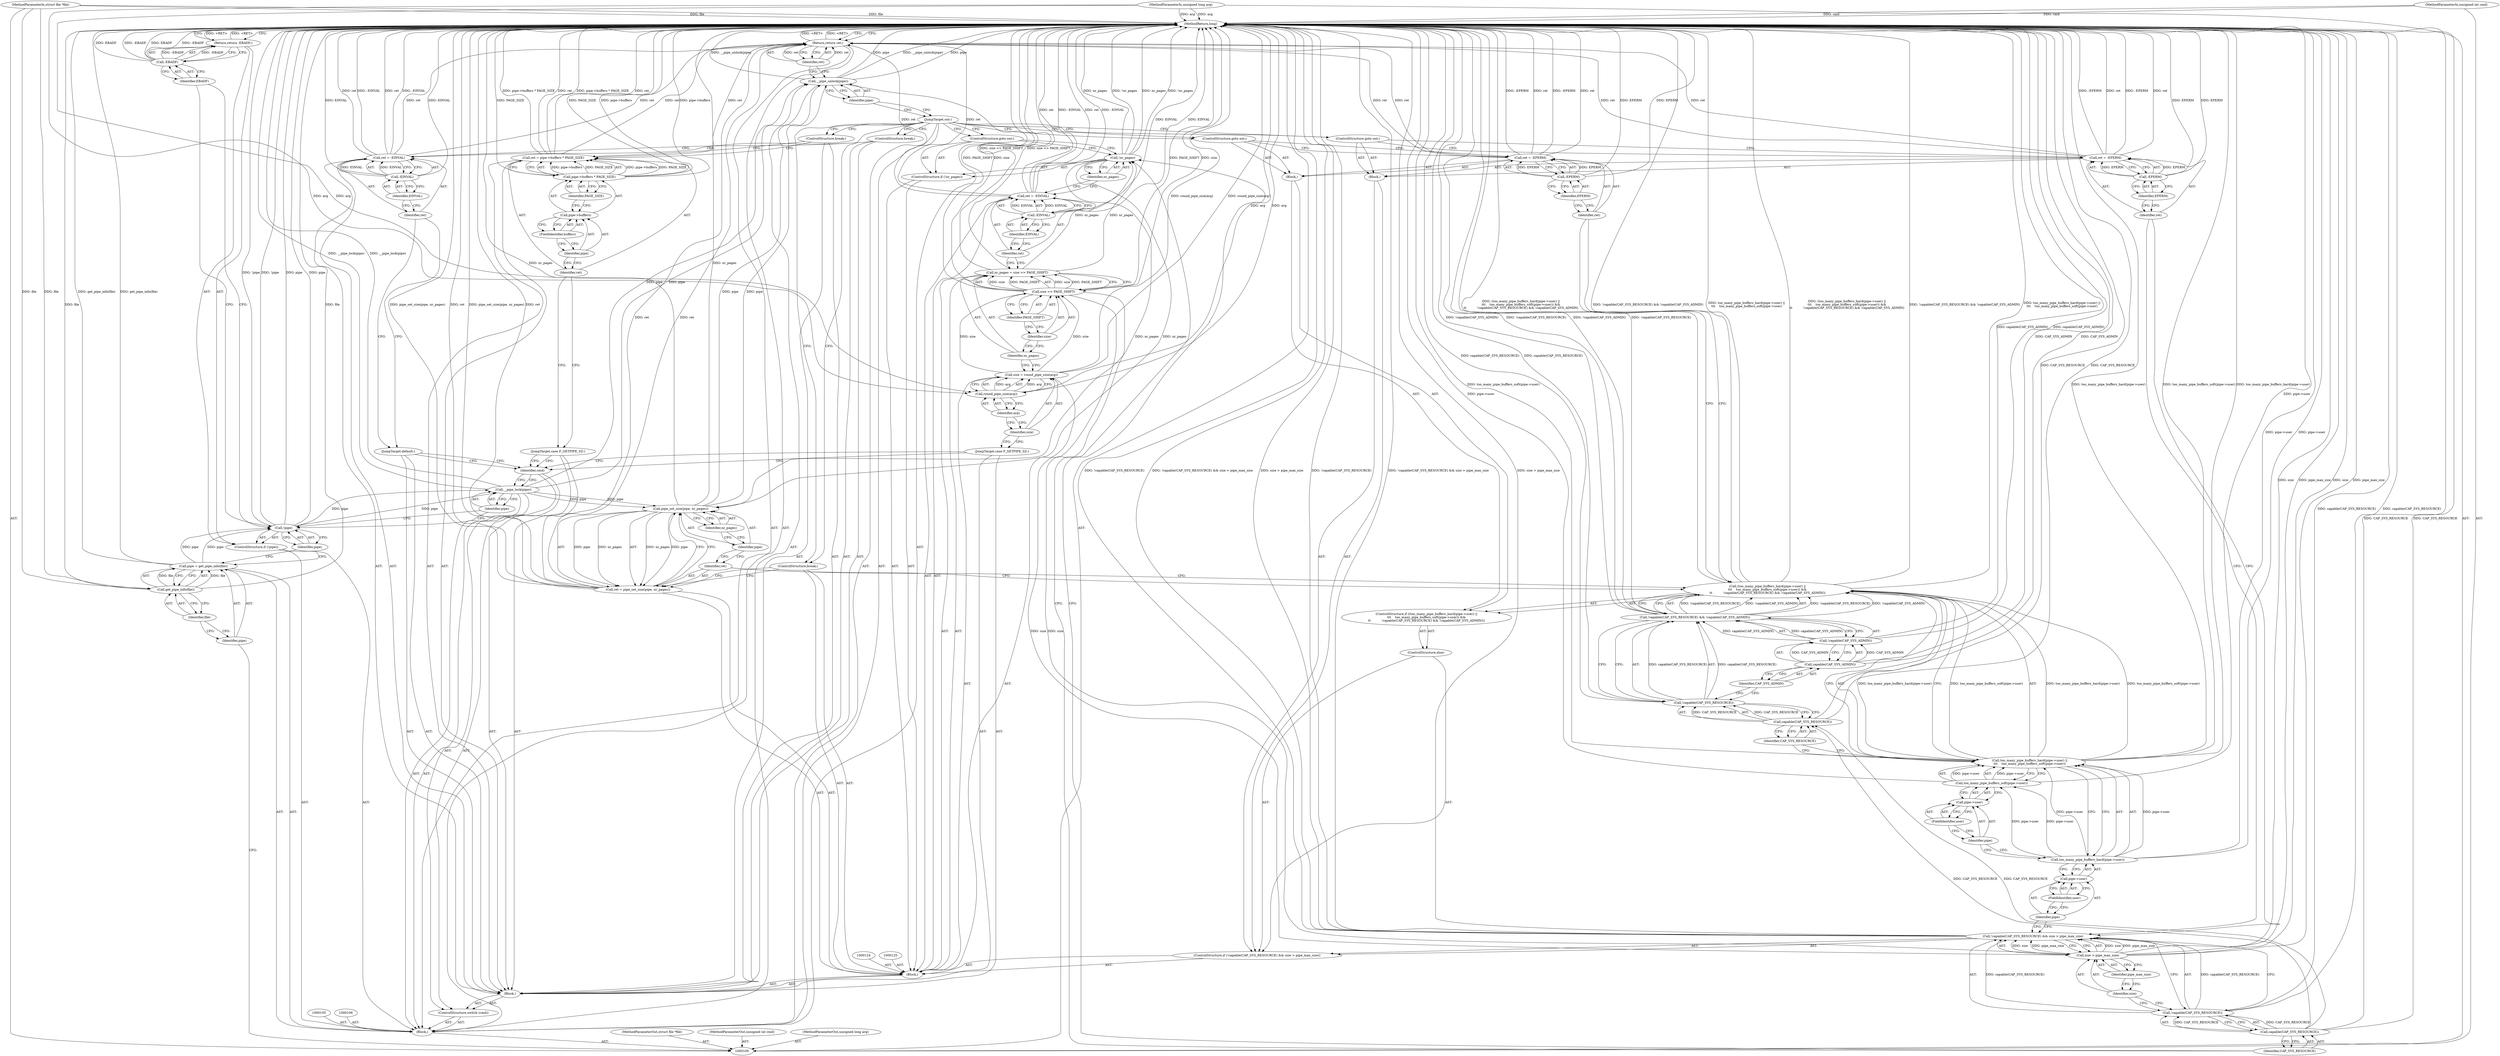 digraph "0_linux_759c01142a5d0f364a462346168a56de28a80f52_1" {
"1000208" [label="(MethodReturn,long)"];
"1000101" [label="(MethodParameterIn,struct file *file)"];
"1000293" [label="(MethodParameterOut,struct file *file)"];
"1000102" [label="(MethodParameterIn,unsigned int cmd)"];
"1000294" [label="(MethodParameterOut,unsigned int cmd)"];
"1000103" [label="(MethodParameterIn,unsigned long arg)"];
"1000295" [label="(MethodParameterOut,unsigned long arg)"];
"1000117" [label="(Call,__pipe_lock(pipe))"];
"1000118" [label="(Identifier,pipe)"];
"1000119" [label="(ControlStructure,switch (cmd))"];
"1000121" [label="(Block,)"];
"1000120" [label="(Identifier,cmd)"];
"1000122" [label="(JumpTarget,case F_SETPIPE_SZ:)"];
"1000123" [label="(Block,)"];
"1000126" [label="(Call,size = round_pipe_size(arg))"];
"1000127" [label="(Identifier,size)"];
"1000129" [label="(Identifier,arg)"];
"1000128" [label="(Call,round_pipe_size(arg))"];
"1000132" [label="(Call,size >> PAGE_SHIFT)"];
"1000133" [label="(Identifier,size)"];
"1000130" [label="(Call,nr_pages = size >> PAGE_SHIFT)"];
"1000131" [label="(Identifier,nr_pages)"];
"1000134" [label="(Identifier,PAGE_SHIFT)"];
"1000135" [label="(Call,ret = -EINVAL)"];
"1000136" [label="(Identifier,ret)"];
"1000137" [label="(Call,-EINVAL)"];
"1000138" [label="(Identifier,EINVAL)"];
"1000104" [label="(Block,)"];
"1000139" [label="(ControlStructure,if (!nr_pages))"];
"1000140" [label="(Call,!nr_pages)"];
"1000141" [label="(Identifier,nr_pages)"];
"1000142" [label="(ControlStructure,goto out;)"];
"1000147" [label="(Identifier,CAP_SYS_RESOURCE)"];
"1000143" [label="(ControlStructure,if (!capable(CAP_SYS_RESOURCE) && size > pipe_max_size))"];
"1000148" [label="(Call,size > pipe_max_size)"];
"1000149" [label="(Identifier,size)"];
"1000150" [label="(Identifier,pipe_max_size)"];
"1000151" [label="(Block,)"];
"1000144" [label="(Call,!capable(CAP_SYS_RESOURCE) && size > pipe_max_size)"];
"1000145" [label="(Call,!capable(CAP_SYS_RESOURCE))"];
"1000146" [label="(Call,capable(CAP_SYS_RESOURCE))"];
"1000154" [label="(Call,-EPERM)"];
"1000155" [label="(Identifier,EPERM)"];
"1000152" [label="(Call,ret = -EPERM)"];
"1000153" [label="(Identifier,ret)"];
"1000156" [label="(ControlStructure,goto out;)"];
"1000159" [label="(Call,(too_many_pipe_buffers_hard(pipe->user) ||\n\t\t\t    too_many_pipe_buffers_soft(pipe->user)) &&\n\t\t           !capable(CAP_SYS_RESOURCE) && !capable(CAP_SYS_ADMIN))"];
"1000160" [label="(Call,too_many_pipe_buffers_hard(pipe->user) ||\n\t\t\t    too_many_pipe_buffers_soft(pipe->user))"];
"1000161" [label="(Call,too_many_pipe_buffers_hard(pipe->user))"];
"1000157" [label="(ControlStructure,else)"];
"1000162" [label="(Call,pipe->user)"];
"1000163" [label="(Identifier,pipe)"];
"1000164" [label="(FieldIdentifier,user)"];
"1000158" [label="(ControlStructure,if ((too_many_pipe_buffers_hard(pipe->user) ||\n\t\t\t    too_many_pipe_buffers_soft(pipe->user)) &&\n\t\t           !capable(CAP_SYS_RESOURCE) && !capable(CAP_SYS_ADMIN)))"];
"1000166" [label="(Call,pipe->user)"];
"1000167" [label="(Identifier,pipe)"];
"1000168" [label="(FieldIdentifier,user)"];
"1000165" [label="(Call,too_many_pipe_buffers_soft(pipe->user))"];
"1000169" [label="(Call,!capable(CAP_SYS_RESOURCE) && !capable(CAP_SYS_ADMIN))"];
"1000170" [label="(Call,!capable(CAP_SYS_RESOURCE))"];
"1000171" [label="(Call,capable(CAP_SYS_RESOURCE))"];
"1000172" [label="(Identifier,CAP_SYS_RESOURCE)"];
"1000173" [label="(Call,!capable(CAP_SYS_ADMIN))"];
"1000174" [label="(Call,capable(CAP_SYS_ADMIN))"];
"1000175" [label="(Identifier,CAP_SYS_ADMIN)"];
"1000176" [label="(Block,)"];
"1000180" [label="(Identifier,EPERM)"];
"1000177" [label="(Call,ret = -EPERM)"];
"1000178" [label="(Identifier,ret)"];
"1000179" [label="(Call,-EPERM)"];
"1000181" [label="(ControlStructure,goto out;)"];
"1000185" [label="(Identifier,pipe)"];
"1000186" [label="(Identifier,nr_pages)"];
"1000182" [label="(Call,ret = pipe_set_size(pipe, nr_pages))"];
"1000183" [label="(Identifier,ret)"];
"1000184" [label="(Call,pipe_set_size(pipe, nr_pages))"];
"1000187" [label="(ControlStructure,break;)"];
"1000188" [label="(JumpTarget,case F_GETPIPE_SZ:)"];
"1000194" [label="(FieldIdentifier,buffers)"];
"1000189" [label="(Call,ret = pipe->buffers * PAGE_SIZE)"];
"1000190" [label="(Identifier,ret)"];
"1000195" [label="(Identifier,PAGE_SIZE)"];
"1000191" [label="(Call,pipe->buffers * PAGE_SIZE)"];
"1000192" [label="(Call,pipe->buffers)"];
"1000193" [label="(Identifier,pipe)"];
"1000196" [label="(ControlStructure,break;)"];
"1000197" [label="(JumpTarget,default:)"];
"1000198" [label="(Call,ret = -EINVAL)"];
"1000199" [label="(Identifier,ret)"];
"1000200" [label="(Call,-EINVAL)"];
"1000201" [label="(Identifier,EINVAL)"];
"1000202" [label="(ControlStructure,break;)"];
"1000203" [label="(JumpTarget,out:)"];
"1000204" [label="(Call,__pipe_unlock(pipe))"];
"1000205" [label="(Identifier,pipe)"];
"1000206" [label="(Return,return ret;)"];
"1000207" [label="(Identifier,ret)"];
"1000107" [label="(Call,pipe = get_pipe_info(file))"];
"1000108" [label="(Identifier,pipe)"];
"1000110" [label="(Identifier,file)"];
"1000109" [label="(Call,get_pipe_info(file))"];
"1000111" [label="(ControlStructure,if (!pipe))"];
"1000112" [label="(Call,!pipe)"];
"1000113" [label="(Identifier,pipe)"];
"1000116" [label="(Identifier,EBADF)"];
"1000114" [label="(Return,return -EBADF;)"];
"1000115" [label="(Call,-EBADF)"];
"1000208" -> "1000100"  [label="AST: "];
"1000208" -> "1000114"  [label="CFG: "];
"1000208" -> "1000206"  [label="CFG: "];
"1000206" -> "1000208"  [label="DDG: <RET>"];
"1000171" -> "1000208"  [label="DDG: CAP_SYS_RESOURCE"];
"1000200" -> "1000208"  [label="DDG: EINVAL"];
"1000198" -> "1000208"  [label="DDG: -EINVAL"];
"1000198" -> "1000208"  [label="DDG: ret"];
"1000177" -> "1000208"  [label="DDG: -EPERM"];
"1000177" -> "1000208"  [label="DDG: ret"];
"1000152" -> "1000208"  [label="DDG: ret"];
"1000152" -> "1000208"  [label="DDG: -EPERM"];
"1000204" -> "1000208"  [label="DDG: pipe"];
"1000204" -> "1000208"  [label="DDG: __pipe_unlock(pipe)"];
"1000159" -> "1000208"  [label="DDG: (too_many_pipe_buffers_hard(pipe->user) ||\n\t\t\t    too_many_pipe_buffers_soft(pipe->user)) &&\n\t\t           !capable(CAP_SYS_RESOURCE) && !capable(CAP_SYS_ADMIN)"];
"1000159" -> "1000208"  [label="DDG: !capable(CAP_SYS_RESOURCE) && !capable(CAP_SYS_ADMIN)"];
"1000159" -> "1000208"  [label="DDG: too_many_pipe_buffers_hard(pipe->user) ||\n\t\t\t    too_many_pipe_buffers_soft(pipe->user)"];
"1000117" -> "1000208"  [label="DDG: __pipe_lock(pipe)"];
"1000184" -> "1000208"  [label="DDG: nr_pages"];
"1000189" -> "1000208"  [label="DDG: ret"];
"1000189" -> "1000208"  [label="DDG: pipe->buffers * PAGE_SIZE"];
"1000130" -> "1000208"  [label="DDG: size >> PAGE_SHIFT"];
"1000140" -> "1000208"  [label="DDG: nr_pages"];
"1000140" -> "1000208"  [label="DDG: !nr_pages"];
"1000165" -> "1000208"  [label="DDG: pipe->user"];
"1000191" -> "1000208"  [label="DDG: PAGE_SIZE"];
"1000191" -> "1000208"  [label="DDG: pipe->buffers"];
"1000182" -> "1000208"  [label="DDG: pipe_set_size(pipe, nr_pages)"];
"1000182" -> "1000208"  [label="DDG: ret"];
"1000128" -> "1000208"  [label="DDG: arg"];
"1000154" -> "1000208"  [label="DDG: EPERM"];
"1000103" -> "1000208"  [label="DDG: arg"];
"1000144" -> "1000208"  [label="DDG: !capable(CAP_SYS_RESOURCE) && size > pipe_max_size"];
"1000144" -> "1000208"  [label="DDG: size > pipe_max_size"];
"1000144" -> "1000208"  [label="DDG: !capable(CAP_SYS_RESOURCE)"];
"1000132" -> "1000208"  [label="DDG: PAGE_SHIFT"];
"1000132" -> "1000208"  [label="DDG: size"];
"1000115" -> "1000208"  [label="DDG: -EBADF"];
"1000115" -> "1000208"  [label="DDG: EBADF"];
"1000179" -> "1000208"  [label="DDG: EPERM"];
"1000148" -> "1000208"  [label="DDG: size"];
"1000148" -> "1000208"  [label="DDG: pipe_max_size"];
"1000102" -> "1000208"  [label="DDG: cmd"];
"1000112" -> "1000208"  [label="DDG: !pipe"];
"1000112" -> "1000208"  [label="DDG: pipe"];
"1000101" -> "1000208"  [label="DDG: file"];
"1000109" -> "1000208"  [label="DDG: file"];
"1000169" -> "1000208"  [label="DDG: !capable(CAP_SYS_ADMIN)"];
"1000169" -> "1000208"  [label="DDG: !capable(CAP_SYS_RESOURCE)"];
"1000135" -> "1000208"  [label="DDG: ret"];
"1000135" -> "1000208"  [label="DDG: -EINVAL"];
"1000170" -> "1000208"  [label="DDG: capable(CAP_SYS_RESOURCE)"];
"1000126" -> "1000208"  [label="DDG: round_pipe_size(arg)"];
"1000137" -> "1000208"  [label="DDG: EINVAL"];
"1000161" -> "1000208"  [label="DDG: pipe->user"];
"1000145" -> "1000208"  [label="DDG: capable(CAP_SYS_RESOURCE)"];
"1000146" -> "1000208"  [label="DDG: CAP_SYS_RESOURCE"];
"1000160" -> "1000208"  [label="DDG: too_many_pipe_buffers_hard(pipe->user)"];
"1000160" -> "1000208"  [label="DDG: too_many_pipe_buffers_soft(pipe->user)"];
"1000173" -> "1000208"  [label="DDG: capable(CAP_SYS_ADMIN)"];
"1000174" -> "1000208"  [label="DDG: CAP_SYS_ADMIN"];
"1000107" -> "1000208"  [label="DDG: get_pipe_info(file)"];
"1000114" -> "1000208"  [label="DDG: <RET>"];
"1000101" -> "1000100"  [label="AST: "];
"1000101" -> "1000208"  [label="DDG: file"];
"1000101" -> "1000109"  [label="DDG: file"];
"1000293" -> "1000100"  [label="AST: "];
"1000102" -> "1000100"  [label="AST: "];
"1000102" -> "1000208"  [label="DDG: cmd"];
"1000294" -> "1000100"  [label="AST: "];
"1000103" -> "1000100"  [label="AST: "];
"1000103" -> "1000208"  [label="DDG: arg"];
"1000103" -> "1000128"  [label="DDG: arg"];
"1000295" -> "1000100"  [label="AST: "];
"1000117" -> "1000104"  [label="AST: "];
"1000117" -> "1000118"  [label="CFG: "];
"1000118" -> "1000117"  [label="AST: "];
"1000120" -> "1000117"  [label="CFG: "];
"1000117" -> "1000208"  [label="DDG: __pipe_lock(pipe)"];
"1000112" -> "1000117"  [label="DDG: pipe"];
"1000117" -> "1000184"  [label="DDG: pipe"];
"1000117" -> "1000204"  [label="DDG: pipe"];
"1000118" -> "1000117"  [label="AST: "];
"1000118" -> "1000112"  [label="CFG: "];
"1000117" -> "1000118"  [label="CFG: "];
"1000119" -> "1000104"  [label="AST: "];
"1000120" -> "1000119"  [label="AST: "];
"1000121" -> "1000119"  [label="AST: "];
"1000121" -> "1000119"  [label="AST: "];
"1000122" -> "1000121"  [label="AST: "];
"1000123" -> "1000121"  [label="AST: "];
"1000188" -> "1000121"  [label="AST: "];
"1000189" -> "1000121"  [label="AST: "];
"1000196" -> "1000121"  [label="AST: "];
"1000197" -> "1000121"  [label="AST: "];
"1000198" -> "1000121"  [label="AST: "];
"1000202" -> "1000121"  [label="AST: "];
"1000120" -> "1000119"  [label="AST: "];
"1000120" -> "1000117"  [label="CFG: "];
"1000122" -> "1000120"  [label="CFG: "];
"1000188" -> "1000120"  [label="CFG: "];
"1000197" -> "1000120"  [label="CFG: "];
"1000122" -> "1000121"  [label="AST: "];
"1000122" -> "1000120"  [label="CFG: "];
"1000127" -> "1000122"  [label="CFG: "];
"1000123" -> "1000121"  [label="AST: "];
"1000124" -> "1000123"  [label="AST: "];
"1000125" -> "1000123"  [label="AST: "];
"1000126" -> "1000123"  [label="AST: "];
"1000130" -> "1000123"  [label="AST: "];
"1000135" -> "1000123"  [label="AST: "];
"1000139" -> "1000123"  [label="AST: "];
"1000143" -> "1000123"  [label="AST: "];
"1000182" -> "1000123"  [label="AST: "];
"1000187" -> "1000123"  [label="AST: "];
"1000126" -> "1000123"  [label="AST: "];
"1000126" -> "1000128"  [label="CFG: "];
"1000127" -> "1000126"  [label="AST: "];
"1000128" -> "1000126"  [label="AST: "];
"1000131" -> "1000126"  [label="CFG: "];
"1000126" -> "1000208"  [label="DDG: round_pipe_size(arg)"];
"1000128" -> "1000126"  [label="DDG: arg"];
"1000126" -> "1000132"  [label="DDG: size"];
"1000127" -> "1000126"  [label="AST: "];
"1000127" -> "1000122"  [label="CFG: "];
"1000129" -> "1000127"  [label="CFG: "];
"1000129" -> "1000128"  [label="AST: "];
"1000129" -> "1000127"  [label="CFG: "];
"1000128" -> "1000129"  [label="CFG: "];
"1000128" -> "1000126"  [label="AST: "];
"1000128" -> "1000129"  [label="CFG: "];
"1000129" -> "1000128"  [label="AST: "];
"1000126" -> "1000128"  [label="CFG: "];
"1000128" -> "1000208"  [label="DDG: arg"];
"1000128" -> "1000126"  [label="DDG: arg"];
"1000103" -> "1000128"  [label="DDG: arg"];
"1000132" -> "1000130"  [label="AST: "];
"1000132" -> "1000134"  [label="CFG: "];
"1000133" -> "1000132"  [label="AST: "];
"1000134" -> "1000132"  [label="AST: "];
"1000130" -> "1000132"  [label="CFG: "];
"1000132" -> "1000208"  [label="DDG: PAGE_SHIFT"];
"1000132" -> "1000208"  [label="DDG: size"];
"1000132" -> "1000130"  [label="DDG: size"];
"1000132" -> "1000130"  [label="DDG: PAGE_SHIFT"];
"1000126" -> "1000132"  [label="DDG: size"];
"1000132" -> "1000148"  [label="DDG: size"];
"1000133" -> "1000132"  [label="AST: "];
"1000133" -> "1000131"  [label="CFG: "];
"1000134" -> "1000133"  [label="CFG: "];
"1000130" -> "1000123"  [label="AST: "];
"1000130" -> "1000132"  [label="CFG: "];
"1000131" -> "1000130"  [label="AST: "];
"1000132" -> "1000130"  [label="AST: "];
"1000136" -> "1000130"  [label="CFG: "];
"1000130" -> "1000208"  [label="DDG: size >> PAGE_SHIFT"];
"1000132" -> "1000130"  [label="DDG: size"];
"1000132" -> "1000130"  [label="DDG: PAGE_SHIFT"];
"1000130" -> "1000140"  [label="DDG: nr_pages"];
"1000131" -> "1000130"  [label="AST: "];
"1000131" -> "1000126"  [label="CFG: "];
"1000133" -> "1000131"  [label="CFG: "];
"1000134" -> "1000132"  [label="AST: "];
"1000134" -> "1000133"  [label="CFG: "];
"1000132" -> "1000134"  [label="CFG: "];
"1000135" -> "1000123"  [label="AST: "];
"1000135" -> "1000137"  [label="CFG: "];
"1000136" -> "1000135"  [label="AST: "];
"1000137" -> "1000135"  [label="AST: "];
"1000141" -> "1000135"  [label="CFG: "];
"1000135" -> "1000208"  [label="DDG: ret"];
"1000135" -> "1000208"  [label="DDG: -EINVAL"];
"1000137" -> "1000135"  [label="DDG: EINVAL"];
"1000135" -> "1000206"  [label="DDG: ret"];
"1000136" -> "1000135"  [label="AST: "];
"1000136" -> "1000130"  [label="CFG: "];
"1000138" -> "1000136"  [label="CFG: "];
"1000137" -> "1000135"  [label="AST: "];
"1000137" -> "1000138"  [label="CFG: "];
"1000138" -> "1000137"  [label="AST: "];
"1000135" -> "1000137"  [label="CFG: "];
"1000137" -> "1000208"  [label="DDG: EINVAL"];
"1000137" -> "1000135"  [label="DDG: EINVAL"];
"1000138" -> "1000137"  [label="AST: "];
"1000138" -> "1000136"  [label="CFG: "];
"1000137" -> "1000138"  [label="CFG: "];
"1000104" -> "1000100"  [label="AST: "];
"1000105" -> "1000104"  [label="AST: "];
"1000106" -> "1000104"  [label="AST: "];
"1000107" -> "1000104"  [label="AST: "];
"1000111" -> "1000104"  [label="AST: "];
"1000117" -> "1000104"  [label="AST: "];
"1000119" -> "1000104"  [label="AST: "];
"1000203" -> "1000104"  [label="AST: "];
"1000204" -> "1000104"  [label="AST: "];
"1000206" -> "1000104"  [label="AST: "];
"1000139" -> "1000123"  [label="AST: "];
"1000140" -> "1000139"  [label="AST: "];
"1000142" -> "1000139"  [label="AST: "];
"1000140" -> "1000139"  [label="AST: "];
"1000140" -> "1000141"  [label="CFG: "];
"1000141" -> "1000140"  [label="AST: "];
"1000142" -> "1000140"  [label="CFG: "];
"1000147" -> "1000140"  [label="CFG: "];
"1000140" -> "1000208"  [label="DDG: nr_pages"];
"1000140" -> "1000208"  [label="DDG: !nr_pages"];
"1000130" -> "1000140"  [label="DDG: nr_pages"];
"1000140" -> "1000184"  [label="DDG: nr_pages"];
"1000141" -> "1000140"  [label="AST: "];
"1000141" -> "1000135"  [label="CFG: "];
"1000140" -> "1000141"  [label="CFG: "];
"1000142" -> "1000139"  [label="AST: "];
"1000142" -> "1000140"  [label="CFG: "];
"1000203" -> "1000142"  [label="CFG: "];
"1000147" -> "1000146"  [label="AST: "];
"1000147" -> "1000140"  [label="CFG: "];
"1000146" -> "1000147"  [label="CFG: "];
"1000143" -> "1000123"  [label="AST: "];
"1000144" -> "1000143"  [label="AST: "];
"1000151" -> "1000143"  [label="AST: "];
"1000157" -> "1000143"  [label="AST: "];
"1000148" -> "1000144"  [label="AST: "];
"1000148" -> "1000150"  [label="CFG: "];
"1000149" -> "1000148"  [label="AST: "];
"1000150" -> "1000148"  [label="AST: "];
"1000144" -> "1000148"  [label="CFG: "];
"1000148" -> "1000208"  [label="DDG: size"];
"1000148" -> "1000208"  [label="DDG: pipe_max_size"];
"1000148" -> "1000144"  [label="DDG: size"];
"1000148" -> "1000144"  [label="DDG: pipe_max_size"];
"1000132" -> "1000148"  [label="DDG: size"];
"1000149" -> "1000148"  [label="AST: "];
"1000149" -> "1000145"  [label="CFG: "];
"1000150" -> "1000149"  [label="CFG: "];
"1000150" -> "1000148"  [label="AST: "];
"1000150" -> "1000149"  [label="CFG: "];
"1000148" -> "1000150"  [label="CFG: "];
"1000151" -> "1000143"  [label="AST: "];
"1000152" -> "1000151"  [label="AST: "];
"1000156" -> "1000151"  [label="AST: "];
"1000144" -> "1000143"  [label="AST: "];
"1000144" -> "1000145"  [label="CFG: "];
"1000144" -> "1000148"  [label="CFG: "];
"1000145" -> "1000144"  [label="AST: "];
"1000148" -> "1000144"  [label="AST: "];
"1000153" -> "1000144"  [label="CFG: "];
"1000163" -> "1000144"  [label="CFG: "];
"1000144" -> "1000208"  [label="DDG: !capable(CAP_SYS_RESOURCE) && size > pipe_max_size"];
"1000144" -> "1000208"  [label="DDG: size > pipe_max_size"];
"1000144" -> "1000208"  [label="DDG: !capable(CAP_SYS_RESOURCE)"];
"1000145" -> "1000144"  [label="DDG: capable(CAP_SYS_RESOURCE)"];
"1000148" -> "1000144"  [label="DDG: size"];
"1000148" -> "1000144"  [label="DDG: pipe_max_size"];
"1000145" -> "1000144"  [label="AST: "];
"1000145" -> "1000146"  [label="CFG: "];
"1000146" -> "1000145"  [label="AST: "];
"1000149" -> "1000145"  [label="CFG: "];
"1000144" -> "1000145"  [label="CFG: "];
"1000145" -> "1000208"  [label="DDG: capable(CAP_SYS_RESOURCE)"];
"1000145" -> "1000144"  [label="DDG: capable(CAP_SYS_RESOURCE)"];
"1000146" -> "1000145"  [label="DDG: CAP_SYS_RESOURCE"];
"1000146" -> "1000145"  [label="AST: "];
"1000146" -> "1000147"  [label="CFG: "];
"1000147" -> "1000146"  [label="AST: "];
"1000145" -> "1000146"  [label="CFG: "];
"1000146" -> "1000208"  [label="DDG: CAP_SYS_RESOURCE"];
"1000146" -> "1000145"  [label="DDG: CAP_SYS_RESOURCE"];
"1000146" -> "1000171"  [label="DDG: CAP_SYS_RESOURCE"];
"1000154" -> "1000152"  [label="AST: "];
"1000154" -> "1000155"  [label="CFG: "];
"1000155" -> "1000154"  [label="AST: "];
"1000152" -> "1000154"  [label="CFG: "];
"1000154" -> "1000208"  [label="DDG: EPERM"];
"1000154" -> "1000152"  [label="DDG: EPERM"];
"1000155" -> "1000154"  [label="AST: "];
"1000155" -> "1000153"  [label="CFG: "];
"1000154" -> "1000155"  [label="CFG: "];
"1000152" -> "1000151"  [label="AST: "];
"1000152" -> "1000154"  [label="CFG: "];
"1000153" -> "1000152"  [label="AST: "];
"1000154" -> "1000152"  [label="AST: "];
"1000156" -> "1000152"  [label="CFG: "];
"1000152" -> "1000208"  [label="DDG: ret"];
"1000152" -> "1000208"  [label="DDG: -EPERM"];
"1000154" -> "1000152"  [label="DDG: EPERM"];
"1000152" -> "1000206"  [label="DDG: ret"];
"1000153" -> "1000152"  [label="AST: "];
"1000153" -> "1000144"  [label="CFG: "];
"1000155" -> "1000153"  [label="CFG: "];
"1000156" -> "1000151"  [label="AST: "];
"1000156" -> "1000152"  [label="CFG: "];
"1000203" -> "1000156"  [label="CFG: "];
"1000159" -> "1000158"  [label="AST: "];
"1000159" -> "1000160"  [label="CFG: "];
"1000159" -> "1000169"  [label="CFG: "];
"1000160" -> "1000159"  [label="AST: "];
"1000169" -> "1000159"  [label="AST: "];
"1000178" -> "1000159"  [label="CFG: "];
"1000183" -> "1000159"  [label="CFG: "];
"1000159" -> "1000208"  [label="DDG: (too_many_pipe_buffers_hard(pipe->user) ||\n\t\t\t    too_many_pipe_buffers_soft(pipe->user)) &&\n\t\t           !capable(CAP_SYS_RESOURCE) && !capable(CAP_SYS_ADMIN)"];
"1000159" -> "1000208"  [label="DDG: !capable(CAP_SYS_RESOURCE) && !capable(CAP_SYS_ADMIN)"];
"1000159" -> "1000208"  [label="DDG: too_many_pipe_buffers_hard(pipe->user) ||\n\t\t\t    too_many_pipe_buffers_soft(pipe->user)"];
"1000160" -> "1000159"  [label="DDG: too_many_pipe_buffers_hard(pipe->user)"];
"1000160" -> "1000159"  [label="DDG: too_many_pipe_buffers_soft(pipe->user)"];
"1000169" -> "1000159"  [label="DDG: !capable(CAP_SYS_RESOURCE)"];
"1000169" -> "1000159"  [label="DDG: !capable(CAP_SYS_ADMIN)"];
"1000160" -> "1000159"  [label="AST: "];
"1000160" -> "1000161"  [label="CFG: "];
"1000160" -> "1000165"  [label="CFG: "];
"1000161" -> "1000160"  [label="AST: "];
"1000165" -> "1000160"  [label="AST: "];
"1000172" -> "1000160"  [label="CFG: "];
"1000159" -> "1000160"  [label="CFG: "];
"1000160" -> "1000208"  [label="DDG: too_many_pipe_buffers_hard(pipe->user)"];
"1000160" -> "1000208"  [label="DDG: too_many_pipe_buffers_soft(pipe->user)"];
"1000160" -> "1000159"  [label="DDG: too_many_pipe_buffers_hard(pipe->user)"];
"1000160" -> "1000159"  [label="DDG: too_many_pipe_buffers_soft(pipe->user)"];
"1000161" -> "1000160"  [label="DDG: pipe->user"];
"1000165" -> "1000160"  [label="DDG: pipe->user"];
"1000161" -> "1000160"  [label="AST: "];
"1000161" -> "1000162"  [label="CFG: "];
"1000162" -> "1000161"  [label="AST: "];
"1000167" -> "1000161"  [label="CFG: "];
"1000160" -> "1000161"  [label="CFG: "];
"1000161" -> "1000208"  [label="DDG: pipe->user"];
"1000161" -> "1000160"  [label="DDG: pipe->user"];
"1000161" -> "1000165"  [label="DDG: pipe->user"];
"1000157" -> "1000143"  [label="AST: "];
"1000158" -> "1000157"  [label="AST: "];
"1000162" -> "1000161"  [label="AST: "];
"1000162" -> "1000164"  [label="CFG: "];
"1000163" -> "1000162"  [label="AST: "];
"1000164" -> "1000162"  [label="AST: "];
"1000161" -> "1000162"  [label="CFG: "];
"1000163" -> "1000162"  [label="AST: "];
"1000163" -> "1000144"  [label="CFG: "];
"1000164" -> "1000163"  [label="CFG: "];
"1000164" -> "1000162"  [label="AST: "];
"1000164" -> "1000163"  [label="CFG: "];
"1000162" -> "1000164"  [label="CFG: "];
"1000158" -> "1000157"  [label="AST: "];
"1000159" -> "1000158"  [label="AST: "];
"1000176" -> "1000158"  [label="AST: "];
"1000166" -> "1000165"  [label="AST: "];
"1000166" -> "1000168"  [label="CFG: "];
"1000167" -> "1000166"  [label="AST: "];
"1000168" -> "1000166"  [label="AST: "];
"1000165" -> "1000166"  [label="CFG: "];
"1000167" -> "1000166"  [label="AST: "];
"1000167" -> "1000161"  [label="CFG: "];
"1000168" -> "1000167"  [label="CFG: "];
"1000168" -> "1000166"  [label="AST: "];
"1000168" -> "1000167"  [label="CFG: "];
"1000166" -> "1000168"  [label="CFG: "];
"1000165" -> "1000160"  [label="AST: "];
"1000165" -> "1000166"  [label="CFG: "];
"1000166" -> "1000165"  [label="AST: "];
"1000160" -> "1000165"  [label="CFG: "];
"1000165" -> "1000208"  [label="DDG: pipe->user"];
"1000165" -> "1000160"  [label="DDG: pipe->user"];
"1000161" -> "1000165"  [label="DDG: pipe->user"];
"1000169" -> "1000159"  [label="AST: "];
"1000169" -> "1000170"  [label="CFG: "];
"1000169" -> "1000173"  [label="CFG: "];
"1000170" -> "1000169"  [label="AST: "];
"1000173" -> "1000169"  [label="AST: "];
"1000159" -> "1000169"  [label="CFG: "];
"1000169" -> "1000208"  [label="DDG: !capable(CAP_SYS_ADMIN)"];
"1000169" -> "1000208"  [label="DDG: !capable(CAP_SYS_RESOURCE)"];
"1000169" -> "1000159"  [label="DDG: !capable(CAP_SYS_RESOURCE)"];
"1000169" -> "1000159"  [label="DDG: !capable(CAP_SYS_ADMIN)"];
"1000170" -> "1000169"  [label="DDG: capable(CAP_SYS_RESOURCE)"];
"1000173" -> "1000169"  [label="DDG: capable(CAP_SYS_ADMIN)"];
"1000170" -> "1000169"  [label="AST: "];
"1000170" -> "1000171"  [label="CFG: "];
"1000171" -> "1000170"  [label="AST: "];
"1000175" -> "1000170"  [label="CFG: "];
"1000169" -> "1000170"  [label="CFG: "];
"1000170" -> "1000208"  [label="DDG: capable(CAP_SYS_RESOURCE)"];
"1000170" -> "1000169"  [label="DDG: capable(CAP_SYS_RESOURCE)"];
"1000171" -> "1000170"  [label="DDG: CAP_SYS_RESOURCE"];
"1000171" -> "1000170"  [label="AST: "];
"1000171" -> "1000172"  [label="CFG: "];
"1000172" -> "1000171"  [label="AST: "];
"1000170" -> "1000171"  [label="CFG: "];
"1000171" -> "1000208"  [label="DDG: CAP_SYS_RESOURCE"];
"1000171" -> "1000170"  [label="DDG: CAP_SYS_RESOURCE"];
"1000146" -> "1000171"  [label="DDG: CAP_SYS_RESOURCE"];
"1000172" -> "1000171"  [label="AST: "];
"1000172" -> "1000160"  [label="CFG: "];
"1000171" -> "1000172"  [label="CFG: "];
"1000173" -> "1000169"  [label="AST: "];
"1000173" -> "1000174"  [label="CFG: "];
"1000174" -> "1000173"  [label="AST: "];
"1000169" -> "1000173"  [label="CFG: "];
"1000173" -> "1000208"  [label="DDG: capable(CAP_SYS_ADMIN)"];
"1000173" -> "1000169"  [label="DDG: capable(CAP_SYS_ADMIN)"];
"1000174" -> "1000173"  [label="DDG: CAP_SYS_ADMIN"];
"1000174" -> "1000173"  [label="AST: "];
"1000174" -> "1000175"  [label="CFG: "];
"1000175" -> "1000174"  [label="AST: "];
"1000173" -> "1000174"  [label="CFG: "];
"1000174" -> "1000208"  [label="DDG: CAP_SYS_ADMIN"];
"1000174" -> "1000173"  [label="DDG: CAP_SYS_ADMIN"];
"1000175" -> "1000174"  [label="AST: "];
"1000175" -> "1000170"  [label="CFG: "];
"1000174" -> "1000175"  [label="CFG: "];
"1000176" -> "1000158"  [label="AST: "];
"1000177" -> "1000176"  [label="AST: "];
"1000181" -> "1000176"  [label="AST: "];
"1000180" -> "1000179"  [label="AST: "];
"1000180" -> "1000178"  [label="CFG: "];
"1000179" -> "1000180"  [label="CFG: "];
"1000177" -> "1000176"  [label="AST: "];
"1000177" -> "1000179"  [label="CFG: "];
"1000178" -> "1000177"  [label="AST: "];
"1000179" -> "1000177"  [label="AST: "];
"1000181" -> "1000177"  [label="CFG: "];
"1000177" -> "1000208"  [label="DDG: -EPERM"];
"1000177" -> "1000208"  [label="DDG: ret"];
"1000179" -> "1000177"  [label="DDG: EPERM"];
"1000177" -> "1000206"  [label="DDG: ret"];
"1000178" -> "1000177"  [label="AST: "];
"1000178" -> "1000159"  [label="CFG: "];
"1000180" -> "1000178"  [label="CFG: "];
"1000179" -> "1000177"  [label="AST: "];
"1000179" -> "1000180"  [label="CFG: "];
"1000180" -> "1000179"  [label="AST: "];
"1000177" -> "1000179"  [label="CFG: "];
"1000179" -> "1000208"  [label="DDG: EPERM"];
"1000179" -> "1000177"  [label="DDG: EPERM"];
"1000181" -> "1000176"  [label="AST: "];
"1000181" -> "1000177"  [label="CFG: "];
"1000203" -> "1000181"  [label="CFG: "];
"1000185" -> "1000184"  [label="AST: "];
"1000185" -> "1000183"  [label="CFG: "];
"1000186" -> "1000185"  [label="CFG: "];
"1000186" -> "1000184"  [label="AST: "];
"1000186" -> "1000185"  [label="CFG: "];
"1000184" -> "1000186"  [label="CFG: "];
"1000182" -> "1000123"  [label="AST: "];
"1000182" -> "1000184"  [label="CFG: "];
"1000183" -> "1000182"  [label="AST: "];
"1000184" -> "1000182"  [label="AST: "];
"1000187" -> "1000182"  [label="CFG: "];
"1000182" -> "1000208"  [label="DDG: pipe_set_size(pipe, nr_pages)"];
"1000182" -> "1000208"  [label="DDG: ret"];
"1000184" -> "1000182"  [label="DDG: pipe"];
"1000184" -> "1000182"  [label="DDG: nr_pages"];
"1000182" -> "1000206"  [label="DDG: ret"];
"1000183" -> "1000182"  [label="AST: "];
"1000183" -> "1000159"  [label="CFG: "];
"1000185" -> "1000183"  [label="CFG: "];
"1000184" -> "1000182"  [label="AST: "];
"1000184" -> "1000186"  [label="CFG: "];
"1000185" -> "1000184"  [label="AST: "];
"1000186" -> "1000184"  [label="AST: "];
"1000182" -> "1000184"  [label="CFG: "];
"1000184" -> "1000208"  [label="DDG: nr_pages"];
"1000184" -> "1000182"  [label="DDG: pipe"];
"1000184" -> "1000182"  [label="DDG: nr_pages"];
"1000117" -> "1000184"  [label="DDG: pipe"];
"1000140" -> "1000184"  [label="DDG: nr_pages"];
"1000184" -> "1000204"  [label="DDG: pipe"];
"1000187" -> "1000123"  [label="AST: "];
"1000187" -> "1000182"  [label="CFG: "];
"1000203" -> "1000187"  [label="CFG: "];
"1000188" -> "1000121"  [label="AST: "];
"1000188" -> "1000120"  [label="CFG: "];
"1000190" -> "1000188"  [label="CFG: "];
"1000194" -> "1000192"  [label="AST: "];
"1000194" -> "1000193"  [label="CFG: "];
"1000192" -> "1000194"  [label="CFG: "];
"1000189" -> "1000121"  [label="AST: "];
"1000189" -> "1000191"  [label="CFG: "];
"1000190" -> "1000189"  [label="AST: "];
"1000191" -> "1000189"  [label="AST: "];
"1000196" -> "1000189"  [label="CFG: "];
"1000189" -> "1000208"  [label="DDG: ret"];
"1000189" -> "1000208"  [label="DDG: pipe->buffers * PAGE_SIZE"];
"1000191" -> "1000189"  [label="DDG: pipe->buffers"];
"1000191" -> "1000189"  [label="DDG: PAGE_SIZE"];
"1000189" -> "1000206"  [label="DDG: ret"];
"1000190" -> "1000189"  [label="AST: "];
"1000190" -> "1000188"  [label="CFG: "];
"1000193" -> "1000190"  [label="CFG: "];
"1000195" -> "1000191"  [label="AST: "];
"1000195" -> "1000192"  [label="CFG: "];
"1000191" -> "1000195"  [label="CFG: "];
"1000191" -> "1000189"  [label="AST: "];
"1000191" -> "1000195"  [label="CFG: "];
"1000192" -> "1000191"  [label="AST: "];
"1000195" -> "1000191"  [label="AST: "];
"1000189" -> "1000191"  [label="CFG: "];
"1000191" -> "1000208"  [label="DDG: PAGE_SIZE"];
"1000191" -> "1000208"  [label="DDG: pipe->buffers"];
"1000191" -> "1000189"  [label="DDG: pipe->buffers"];
"1000191" -> "1000189"  [label="DDG: PAGE_SIZE"];
"1000192" -> "1000191"  [label="AST: "];
"1000192" -> "1000194"  [label="CFG: "];
"1000193" -> "1000192"  [label="AST: "];
"1000194" -> "1000192"  [label="AST: "];
"1000195" -> "1000192"  [label="CFG: "];
"1000193" -> "1000192"  [label="AST: "];
"1000193" -> "1000190"  [label="CFG: "];
"1000194" -> "1000193"  [label="CFG: "];
"1000196" -> "1000121"  [label="AST: "];
"1000196" -> "1000189"  [label="CFG: "];
"1000203" -> "1000196"  [label="CFG: "];
"1000197" -> "1000121"  [label="AST: "];
"1000197" -> "1000120"  [label="CFG: "];
"1000199" -> "1000197"  [label="CFG: "];
"1000198" -> "1000121"  [label="AST: "];
"1000198" -> "1000200"  [label="CFG: "];
"1000199" -> "1000198"  [label="AST: "];
"1000200" -> "1000198"  [label="AST: "];
"1000202" -> "1000198"  [label="CFG: "];
"1000198" -> "1000208"  [label="DDG: -EINVAL"];
"1000198" -> "1000208"  [label="DDG: ret"];
"1000200" -> "1000198"  [label="DDG: EINVAL"];
"1000198" -> "1000206"  [label="DDG: ret"];
"1000199" -> "1000198"  [label="AST: "];
"1000199" -> "1000197"  [label="CFG: "];
"1000201" -> "1000199"  [label="CFG: "];
"1000200" -> "1000198"  [label="AST: "];
"1000200" -> "1000201"  [label="CFG: "];
"1000201" -> "1000200"  [label="AST: "];
"1000198" -> "1000200"  [label="CFG: "];
"1000200" -> "1000208"  [label="DDG: EINVAL"];
"1000200" -> "1000198"  [label="DDG: EINVAL"];
"1000201" -> "1000200"  [label="AST: "];
"1000201" -> "1000199"  [label="CFG: "];
"1000200" -> "1000201"  [label="CFG: "];
"1000202" -> "1000121"  [label="AST: "];
"1000202" -> "1000198"  [label="CFG: "];
"1000203" -> "1000202"  [label="CFG: "];
"1000203" -> "1000104"  [label="AST: "];
"1000203" -> "1000187"  [label="CFG: "];
"1000203" -> "1000196"  [label="CFG: "];
"1000203" -> "1000202"  [label="CFG: "];
"1000203" -> "1000142"  [label="CFG: "];
"1000203" -> "1000156"  [label="CFG: "];
"1000203" -> "1000181"  [label="CFG: "];
"1000205" -> "1000203"  [label="CFG: "];
"1000204" -> "1000104"  [label="AST: "];
"1000204" -> "1000205"  [label="CFG: "];
"1000205" -> "1000204"  [label="AST: "];
"1000207" -> "1000204"  [label="CFG: "];
"1000204" -> "1000208"  [label="DDG: pipe"];
"1000204" -> "1000208"  [label="DDG: __pipe_unlock(pipe)"];
"1000184" -> "1000204"  [label="DDG: pipe"];
"1000117" -> "1000204"  [label="DDG: pipe"];
"1000205" -> "1000204"  [label="AST: "];
"1000205" -> "1000203"  [label="CFG: "];
"1000204" -> "1000205"  [label="CFG: "];
"1000206" -> "1000104"  [label="AST: "];
"1000206" -> "1000207"  [label="CFG: "];
"1000207" -> "1000206"  [label="AST: "];
"1000208" -> "1000206"  [label="CFG: "];
"1000206" -> "1000208"  [label="DDG: <RET>"];
"1000207" -> "1000206"  [label="DDG: ret"];
"1000177" -> "1000206"  [label="DDG: ret"];
"1000189" -> "1000206"  [label="DDG: ret"];
"1000152" -> "1000206"  [label="DDG: ret"];
"1000198" -> "1000206"  [label="DDG: ret"];
"1000135" -> "1000206"  [label="DDG: ret"];
"1000182" -> "1000206"  [label="DDG: ret"];
"1000207" -> "1000206"  [label="AST: "];
"1000207" -> "1000204"  [label="CFG: "];
"1000206" -> "1000207"  [label="CFG: "];
"1000207" -> "1000206"  [label="DDG: ret"];
"1000107" -> "1000104"  [label="AST: "];
"1000107" -> "1000109"  [label="CFG: "];
"1000108" -> "1000107"  [label="AST: "];
"1000109" -> "1000107"  [label="AST: "];
"1000113" -> "1000107"  [label="CFG: "];
"1000107" -> "1000208"  [label="DDG: get_pipe_info(file)"];
"1000109" -> "1000107"  [label="DDG: file"];
"1000107" -> "1000112"  [label="DDG: pipe"];
"1000108" -> "1000107"  [label="AST: "];
"1000108" -> "1000100"  [label="CFG: "];
"1000110" -> "1000108"  [label="CFG: "];
"1000110" -> "1000109"  [label="AST: "];
"1000110" -> "1000108"  [label="CFG: "];
"1000109" -> "1000110"  [label="CFG: "];
"1000109" -> "1000107"  [label="AST: "];
"1000109" -> "1000110"  [label="CFG: "];
"1000110" -> "1000109"  [label="AST: "];
"1000107" -> "1000109"  [label="CFG: "];
"1000109" -> "1000208"  [label="DDG: file"];
"1000109" -> "1000107"  [label="DDG: file"];
"1000101" -> "1000109"  [label="DDG: file"];
"1000111" -> "1000104"  [label="AST: "];
"1000112" -> "1000111"  [label="AST: "];
"1000114" -> "1000111"  [label="AST: "];
"1000112" -> "1000111"  [label="AST: "];
"1000112" -> "1000113"  [label="CFG: "];
"1000113" -> "1000112"  [label="AST: "];
"1000116" -> "1000112"  [label="CFG: "];
"1000118" -> "1000112"  [label="CFG: "];
"1000112" -> "1000208"  [label="DDG: !pipe"];
"1000112" -> "1000208"  [label="DDG: pipe"];
"1000107" -> "1000112"  [label="DDG: pipe"];
"1000112" -> "1000117"  [label="DDG: pipe"];
"1000113" -> "1000112"  [label="AST: "];
"1000113" -> "1000107"  [label="CFG: "];
"1000112" -> "1000113"  [label="CFG: "];
"1000116" -> "1000115"  [label="AST: "];
"1000116" -> "1000112"  [label="CFG: "];
"1000115" -> "1000116"  [label="CFG: "];
"1000114" -> "1000111"  [label="AST: "];
"1000114" -> "1000115"  [label="CFG: "];
"1000115" -> "1000114"  [label="AST: "];
"1000208" -> "1000114"  [label="CFG: "];
"1000114" -> "1000208"  [label="DDG: <RET>"];
"1000115" -> "1000114"  [label="DDG: -EBADF"];
"1000115" -> "1000114"  [label="AST: "];
"1000115" -> "1000116"  [label="CFG: "];
"1000116" -> "1000115"  [label="AST: "];
"1000114" -> "1000115"  [label="CFG: "];
"1000115" -> "1000208"  [label="DDG: -EBADF"];
"1000115" -> "1000208"  [label="DDG: EBADF"];
"1000115" -> "1000114"  [label="DDG: -EBADF"];
}
